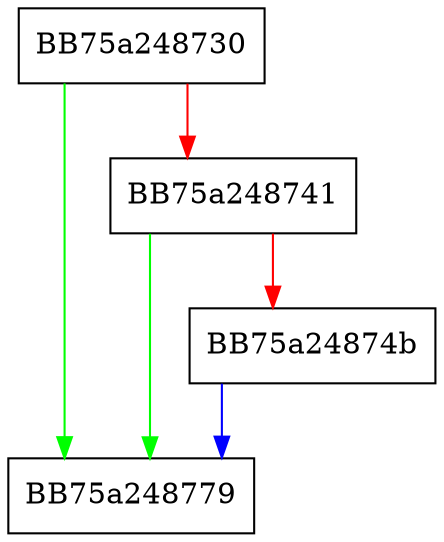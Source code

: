 digraph siga_getattribute_store {
  node [shape="box"];
  graph [splines=ortho];
  BB75a248730 -> BB75a248779 [color="green"];
  BB75a248730 -> BB75a248741 [color="red"];
  BB75a248741 -> BB75a248779 [color="green"];
  BB75a248741 -> BB75a24874b [color="red"];
  BB75a24874b -> BB75a248779 [color="blue"];
}